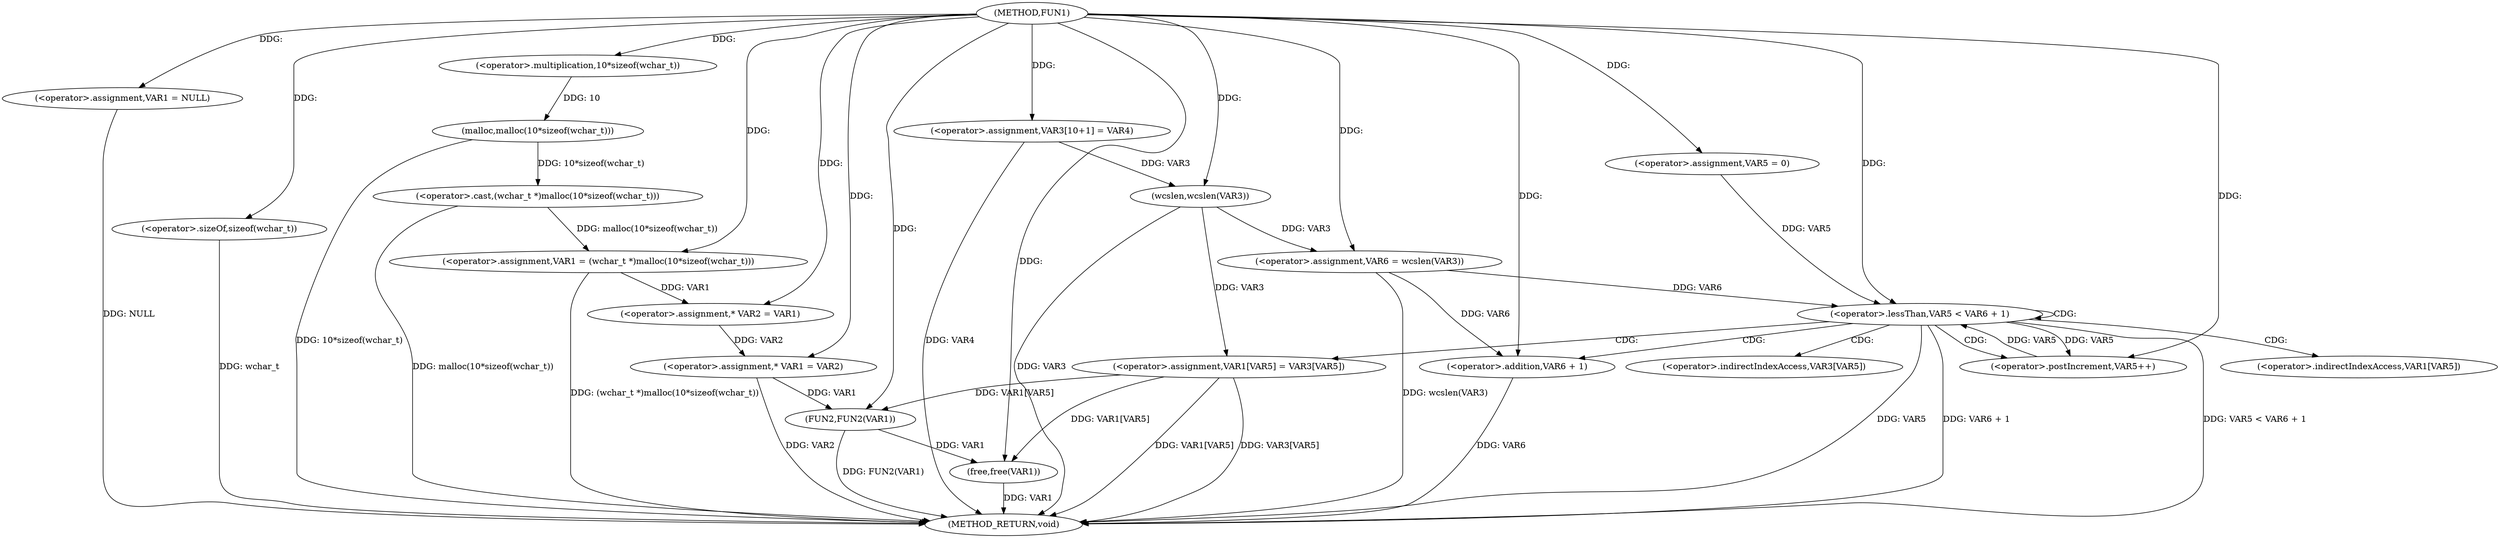 digraph FUN1 {  
"1000100" [label = "(METHOD,FUN1)" ]
"1000158" [label = "(METHOD_RETURN,void)" ]
"1000103" [label = "(<operator>.assignment,VAR1 = NULL)" ]
"1000106" [label = "(<operator>.assignment,VAR1 = (wchar_t *)malloc(10*sizeof(wchar_t)))" ]
"1000108" [label = "(<operator>.cast,(wchar_t *)malloc(10*sizeof(wchar_t)))" ]
"1000110" [label = "(malloc,malloc(10*sizeof(wchar_t)))" ]
"1000111" [label = "(<operator>.multiplication,10*sizeof(wchar_t))" ]
"1000113" [label = "(<operator>.sizeOf,sizeof(wchar_t))" ]
"1000117" [label = "(<operator>.assignment,* VAR2 = VAR1)" ]
"1000121" [label = "(<operator>.assignment,* VAR1 = VAR2)" ]
"1000126" [label = "(<operator>.assignment,VAR3[10+1] = VAR4)" ]
"1000131" [label = "(<operator>.assignment,VAR6 = wcslen(VAR3))" ]
"1000133" [label = "(wcslen,wcslen(VAR3))" ]
"1000136" [label = "(<operator>.assignment,VAR5 = 0)" ]
"1000139" [label = "(<operator>.lessThan,VAR5 < VAR6 + 1)" ]
"1000141" [label = "(<operator>.addition,VAR6 + 1)" ]
"1000144" [label = "(<operator>.postIncrement,VAR5++)" ]
"1000147" [label = "(<operator>.assignment,VAR1[VAR5] = VAR3[VAR5])" ]
"1000154" [label = "(FUN2,FUN2(VAR1))" ]
"1000156" [label = "(free,free(VAR1))" ]
"1000148" [label = "(<operator>.indirectIndexAccess,VAR1[VAR5])" ]
"1000151" [label = "(<operator>.indirectIndexAccess,VAR3[VAR5])" ]
  "1000141" -> "1000158"  [ label = "DDG: VAR6"] 
  "1000106" -> "1000158"  [ label = "DDG: (wchar_t *)malloc(10*sizeof(wchar_t))"] 
  "1000147" -> "1000158"  [ label = "DDG: VAR3[VAR5]"] 
  "1000156" -> "1000158"  [ label = "DDG: VAR1"] 
  "1000103" -> "1000158"  [ label = "DDG: NULL"] 
  "1000113" -> "1000158"  [ label = "DDG: wchar_t"] 
  "1000139" -> "1000158"  [ label = "DDG: VAR5"] 
  "1000147" -> "1000158"  [ label = "DDG: VAR1[VAR5]"] 
  "1000131" -> "1000158"  [ label = "DDG: wcslen(VAR3)"] 
  "1000154" -> "1000158"  [ label = "DDG: FUN2(VAR1)"] 
  "1000121" -> "1000158"  [ label = "DDG: VAR2"] 
  "1000139" -> "1000158"  [ label = "DDG: VAR6 + 1"] 
  "1000139" -> "1000158"  [ label = "DDG: VAR5 < VAR6 + 1"] 
  "1000133" -> "1000158"  [ label = "DDG: VAR3"] 
  "1000108" -> "1000158"  [ label = "DDG: malloc(10*sizeof(wchar_t))"] 
  "1000126" -> "1000158"  [ label = "DDG: VAR4"] 
  "1000110" -> "1000158"  [ label = "DDG: 10*sizeof(wchar_t)"] 
  "1000100" -> "1000103"  [ label = "DDG: "] 
  "1000108" -> "1000106"  [ label = "DDG: malloc(10*sizeof(wchar_t))"] 
  "1000100" -> "1000106"  [ label = "DDG: "] 
  "1000110" -> "1000108"  [ label = "DDG: 10*sizeof(wchar_t)"] 
  "1000111" -> "1000110"  [ label = "DDG: 10"] 
  "1000100" -> "1000111"  [ label = "DDG: "] 
  "1000100" -> "1000113"  [ label = "DDG: "] 
  "1000106" -> "1000117"  [ label = "DDG: VAR1"] 
  "1000100" -> "1000117"  [ label = "DDG: "] 
  "1000117" -> "1000121"  [ label = "DDG: VAR2"] 
  "1000100" -> "1000121"  [ label = "DDG: "] 
  "1000100" -> "1000126"  [ label = "DDG: "] 
  "1000133" -> "1000131"  [ label = "DDG: VAR3"] 
  "1000100" -> "1000131"  [ label = "DDG: "] 
  "1000126" -> "1000133"  [ label = "DDG: VAR3"] 
  "1000100" -> "1000133"  [ label = "DDG: "] 
  "1000100" -> "1000136"  [ label = "DDG: "] 
  "1000144" -> "1000139"  [ label = "DDG: VAR5"] 
  "1000136" -> "1000139"  [ label = "DDG: VAR5"] 
  "1000100" -> "1000139"  [ label = "DDG: "] 
  "1000131" -> "1000139"  [ label = "DDG: VAR6"] 
  "1000131" -> "1000141"  [ label = "DDG: VAR6"] 
  "1000100" -> "1000141"  [ label = "DDG: "] 
  "1000139" -> "1000144"  [ label = "DDG: VAR5"] 
  "1000100" -> "1000144"  [ label = "DDG: "] 
  "1000133" -> "1000147"  [ label = "DDG: VAR3"] 
  "1000147" -> "1000154"  [ label = "DDG: VAR1[VAR5]"] 
  "1000121" -> "1000154"  [ label = "DDG: VAR1"] 
  "1000100" -> "1000154"  [ label = "DDG: "] 
  "1000154" -> "1000156"  [ label = "DDG: VAR1"] 
  "1000147" -> "1000156"  [ label = "DDG: VAR1[VAR5]"] 
  "1000100" -> "1000156"  [ label = "DDG: "] 
  "1000139" -> "1000141"  [ label = "CDG: "] 
  "1000139" -> "1000147"  [ label = "CDG: "] 
  "1000139" -> "1000151"  [ label = "CDG: "] 
  "1000139" -> "1000139"  [ label = "CDG: "] 
  "1000139" -> "1000148"  [ label = "CDG: "] 
  "1000139" -> "1000144"  [ label = "CDG: "] 
}
